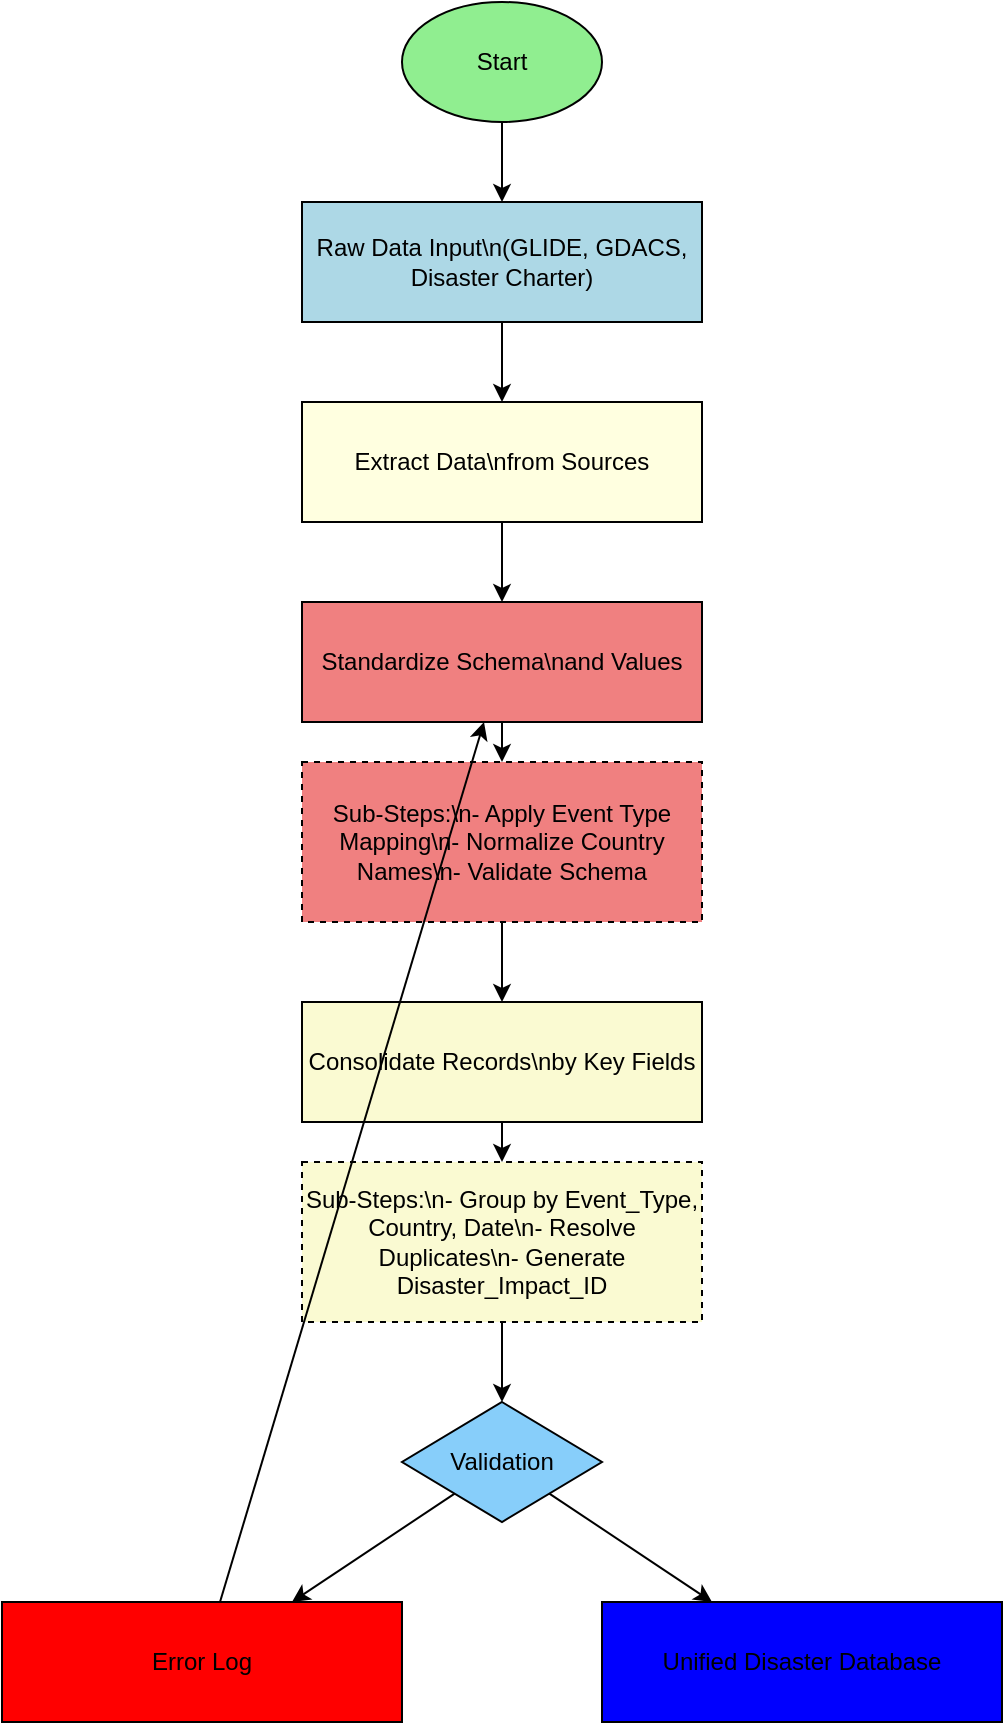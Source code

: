 <mxGraphModel dx="1500" dy="900" grid="1" gridSize="10" guides="1" tooltips="1" connect="1" arrows="1" fold="1" page="1" pageScale="1" pageWidth="850" pageHeight="1100" math="0" shadow="0">
  <root>
    <mxCell id="0" />
    <mxCell id="1" parent="0" />
    
    <!-- Start Node -->
    <mxCell id="start" value="Start" style="ellipse;fillColor=lightgreen;whiteSpace=wrap;html=1;" vertex="1" parent="1">
      <mxGeometry x="300" y="20" width="100" height="60" as="geometry" />
    </mxCell>

    <!-- Raw Data Input -->
    <mxCell id="raw_data" value="Raw Data Input\n(GLIDE, GDACS, Disaster Charter)" style="parallelogram;fillColor=lightblue;whiteSpace=wrap;html=1;" vertex="1" parent="1">
      <mxGeometry x="250" y="120" width="200" height="60" as="geometry" />
    </mxCell>

    <!-- Extract Data -->
    <mxCell id="extract" value="Extract Data\nfrom Sources" style="rectangle;fillColor=lightyellow;whiteSpace=wrap;html=1;" vertex="1" parent="1">
      <mxGeometry x="250" y="220" width="200" height="60" as="geometry" />
    </mxCell>

    <!-- Standardization -->
    <mxCell id="standardize" value="Standardize Schema\nand Values" style="rectangle;fillColor=lightcoral;whiteSpace=wrap;html=1;" vertex="1" parent="1">
      <mxGeometry x="250" y="320" width="200" height="60" as="geometry" />
    </mxCell>

    <!-- Standardization Sub-Steps -->
    <mxCell id="standardize_steps" value="Sub-Steps:\n- Apply Event Type Mapping\n- Normalize Country Names\n- Validate Schema" style="dashed=1;fillColor=lightcoral;whiteSpace=wrap;html=1;" vertex="1" parent="1">
      <mxGeometry x="250" y="400" width="200" height="80" as="geometry" />
    </mxCell>

    <!-- Consolidation -->
    <mxCell id="consolidate" value="Consolidate Records\nby Key Fields" style="rectangle;fillColor=lightgoldenrodyellow;whiteSpace=wrap;html=1;" vertex="1" parent="1">
      <mxGeometry x="250" y="520" width="200" height="60" as="geometry" />
    </mxCell>

    <!-- Consolidation Sub-Steps -->
    <mxCell id="consolidate_steps" value="Sub-Steps:\n- Group by Event_Type, Country, Date\n- Resolve Duplicates\n- Generate Disaster_Impact_ID" style="dashed=1;fillColor=lightgoldenrodyellow;whiteSpace=wrap;html=1;" vertex="1" parent="1">
      <mxGeometry x="250" y="600" width="200" height="80" as="geometry" />
    </mxCell>

    <!-- Validation -->
    <mxCell id="validate" value="Validation" style="rhombus;fillColor=lightskyblue;whiteSpace=wrap;html=1;" vertex="1" parent="1">
      <mxGeometry x="300" y="720" width="100" height="60" as="geometry" />
    </mxCell>

    <!-- Error Log -->
    <mxCell id="error_log" value="Error Log" style="parallelogram;fillColor=red;whiteSpace=wrap;html=1;" vertex="1" parent="1">
      <mxGeometry x="100" y="820" width="200" height="60" as="geometry" />
    </mxCell>

    <!-- Unified Disaster Database -->
    <mxCell id="unified_db" value="Unified Disaster Database" style="parallelogram;fillColor=blue;whiteSpace=wrap;html=1;" vertex="1" parent="1">
      <mxGeometry x="400" y="820" width="200" height="60" as="geometry" />
    </mxCell>

    <!-- Edges -->
    <mxCell id="edge_start_raw" edge="1" source="start" target="raw_data" parent="1">
      <mxGeometry relative="1" as="geometry" />
    </mxCell>

    <mxCell id="edge_raw_extract" edge="1" source="raw_data" target="extract" parent="1">
      <mxGeometry relative="1" as="geometry" />
    </mxCell>

    <mxCell id="edge_extract_standardize" edge="1" source="extract" target="standardize" parent="1">
      <mxGeometry relative="1" as="geometry" />
    </mxCell>

    <mxCell id="edge_standardize_steps" edge="1" source="standardize" target="standardize_steps" parent="1">
      <mxGeometry relative="1" as="geometry" />
    </mxCell>

    <mxCell id="edge_steps_consolidate" edge="1" source="standardize_steps" target="consolidate" parent="1">
      <mxGeometry relative="1" as="geometry" />
    </mxCell>

    <mxCell id="edge_consolidate_steps" edge="1" source="consolidate" target="consolidate_steps" parent="1">
      <mxGeometry relative="1" as="geometry" />
    </mxCell>

    <mxCell id="edge_steps_validate" edge="1" source="consolidate_steps" target="validate" parent="1">
      <mxGeometry relative="1" as="geometry" />
    </mxCell>

    <mxCell id="edge_validate_db" edge="1" source="validate" target="unified_db" parent="1">
      <mxGeometry relative="1" as="geometry" />
      <mxPoint x="380" y="0" as="sourcePoint" />
    </mxCell>

    <mxCell id="edge_validate_error" edge="1" source="validate" target="error_log" parent="1">
      <mxGeometry relative="1" as="geometry" />
      <mxPoint x="320" y="0" as="sourcePoint" />
    </mxCell>

    <mxCell id="edge_error_retry" edge="1" source="error_log" target="standardize" parent="1">
      <mxGeometry relative="1" as="geometry" />
      <mxPoint x="180" y="0" as="sourcePoint" />
    </mxCell>

  </root>
</mxGraphModel>
